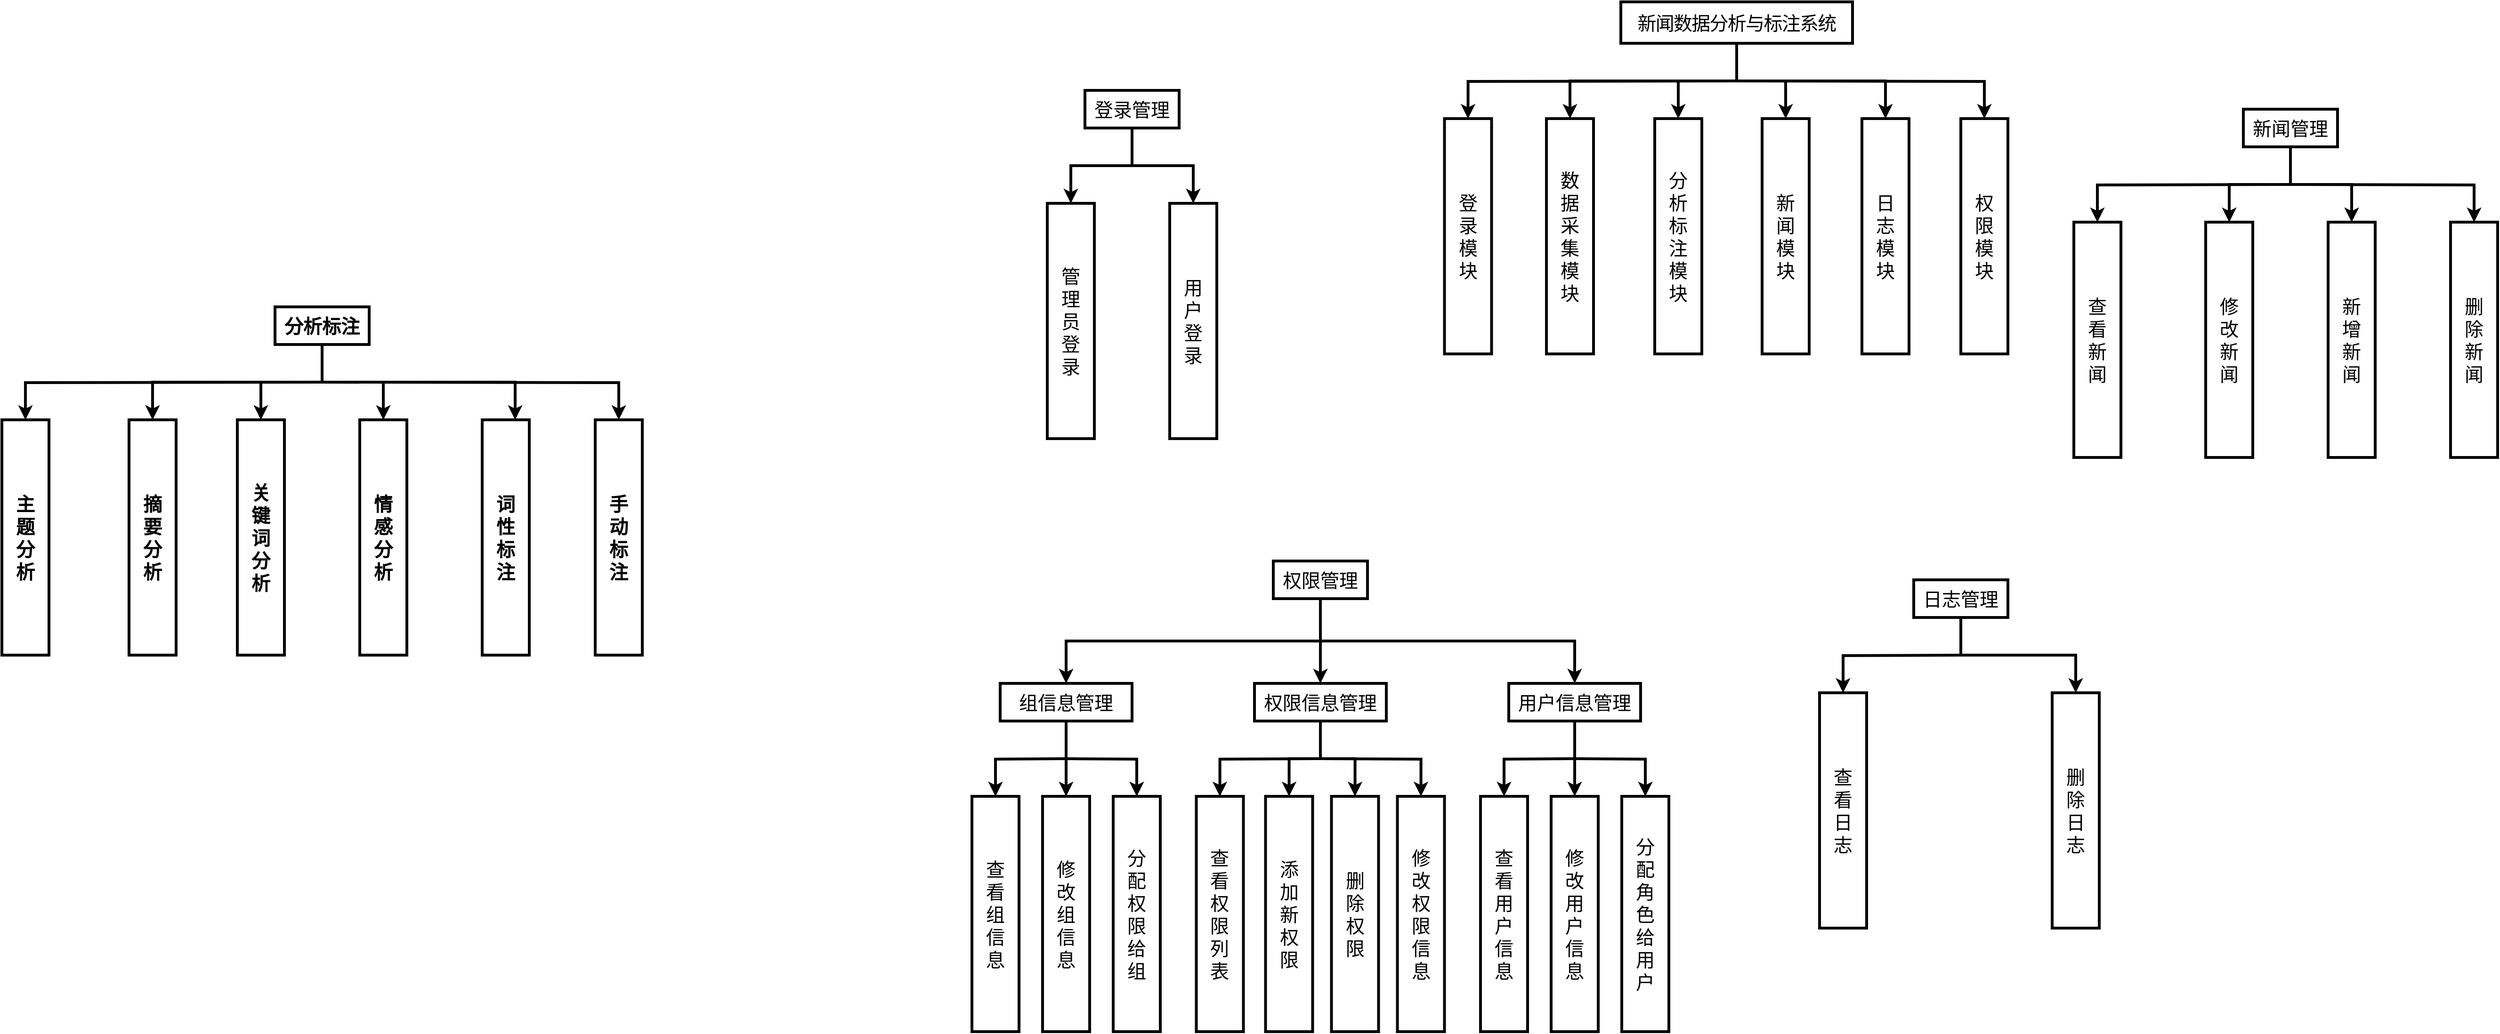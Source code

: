 <mxfile version="26.2.14">
  <diagram name="第 1 页" id="wNZx7SyFyyRfFWTo70jK">
    <mxGraphModel dx="2608" dy="694" grid="0" gridSize="10" guides="1" tooltips="1" connect="1" arrows="1" fold="1" page="0" pageScale="1" pageWidth="827" pageHeight="1169" math="0" shadow="0">
      <root>
        <mxCell id="0" />
        <mxCell id="1" parent="0" />
        <mxCell id="DOAJAbYyy1WLWtL5gkmH-6" style="edgeStyle=orthogonalEdgeStyle;rounded=0;orthogonalLoop=1;jettySize=auto;html=1;entryX=0.5;entryY=0;entryDx=0;entryDy=0;strokeWidth=3;fontSize=20;" parent="1" target="DOAJAbYyy1WLWtL5gkmH-3" edge="1">
          <mxGeometry relative="1" as="geometry">
            <mxPoint x="440" y="250" as="sourcePoint" />
          </mxGeometry>
        </mxCell>
        <mxCell id="DOAJAbYyy1WLWtL5gkmH-7" style="edgeStyle=orthogonalEdgeStyle;rounded=0;orthogonalLoop=1;jettySize=auto;html=1;entryX=0.5;entryY=0;entryDx=0;entryDy=0;strokeWidth=3;fontSize=20;" parent="1" source="DOAJAbYyy1WLWtL5gkmH-1" target="DOAJAbYyy1WLWtL5gkmH-2" edge="1">
          <mxGeometry relative="1" as="geometry" />
        </mxCell>
        <mxCell id="DOAJAbYyy1WLWtL5gkmH-9" style="edgeStyle=orthogonalEdgeStyle;rounded=0;orthogonalLoop=1;jettySize=auto;html=1;entryX=0.5;entryY=0;entryDx=0;entryDy=0;strokeWidth=3;fontSize=20;" parent="1" target="DOAJAbYyy1WLWtL5gkmH-5" edge="1">
          <mxGeometry relative="1" as="geometry">
            <mxPoint x="440" y="250" as="sourcePoint" />
          </mxGeometry>
        </mxCell>
        <mxCell id="2Rs48mxPkC5bB08ID7a5-3" style="edgeStyle=orthogonalEdgeStyle;rounded=0;orthogonalLoop=1;jettySize=auto;html=1;exitX=0.5;exitY=1;exitDx=0;exitDy=0;strokeWidth=3;fontSize=20;" parent="1" source="DOAJAbYyy1WLWtL5gkmH-1" target="2Rs48mxPkC5bB08ID7a5-1" edge="1">
          <mxGeometry relative="1" as="geometry" />
        </mxCell>
        <mxCell id="2Rs48mxPkC5bB08ID7a5-4" style="edgeStyle=orthogonalEdgeStyle;rounded=0;orthogonalLoop=1;jettySize=auto;html=1;entryX=0.5;entryY=0;entryDx=0;entryDy=0;exitX=0.5;exitY=1;exitDx=0;exitDy=0;strokeWidth=3;fontSize=20;" parent="1" source="DOAJAbYyy1WLWtL5gkmH-1" target="DOAJAbYyy1WLWtL5gkmH-4" edge="1">
          <mxGeometry relative="1" as="geometry" />
        </mxCell>
        <mxCell id="2Rs48mxPkC5bB08ID7a5-6" style="edgeStyle=orthogonalEdgeStyle;rounded=0;orthogonalLoop=1;jettySize=auto;html=1;entryX=0.5;entryY=0;entryDx=0;entryDy=0;strokeWidth=3;fontSize=20;" parent="1" source="DOAJAbYyy1WLWtL5gkmH-1" target="2Rs48mxPkC5bB08ID7a5-5" edge="1">
          <mxGeometry relative="1" as="geometry" />
        </mxCell>
        <mxCell id="DOAJAbYyy1WLWtL5gkmH-1" value="&lt;span style=&quot;text-align: start; line-height: 24px; font-family: SimHei; letter-spacing: -0.65pt;&quot; lang=&quot;ZH-CN&quot;&gt;&lt;font&gt;新闻数据分析与标注系统&lt;/font&gt;&lt;/span&gt;&lt;span style=&quot;text-align: start;&quot;&gt;&lt;/span&gt;" style="whiteSpace=wrap;html=1;align=center;strokeWidth=3;fontSize=20;" parent="1" vertex="1">
          <mxGeometry x="319" y="166" width="246" height="44" as="geometry" />
        </mxCell>
        <mxCell id="DOAJAbYyy1WLWtL5gkmH-2" value="&lt;div&gt;分&lt;/div&gt;&lt;div&gt;析&lt;/div&gt;&lt;div&gt;标&lt;/div&gt;&lt;div&gt;注&lt;/div&gt;&lt;div&gt;模&lt;/div&gt;&lt;div&gt;块&lt;/div&gt;" style="whiteSpace=wrap;html=1;align=center;strokeWidth=3;fontSize=20;" parent="1" vertex="1">
          <mxGeometry x="355" y="290" width="50" height="250" as="geometry" />
        </mxCell>
        <mxCell id="DOAJAbYyy1WLWtL5gkmH-3" value="&lt;div&gt;&lt;span style=&quot;background-color: transparent; color: light-dark(rgb(0, 0, 0), rgb(255, 255, 255));&quot;&gt;登&lt;/span&gt;&lt;/div&gt;&lt;div&gt;录&lt;/div&gt;&lt;div&gt;&lt;span style=&quot;background-color: transparent; color: light-dark(rgb(0, 0, 0), rgb(255, 255, 255));&quot;&gt;模&lt;/span&gt;&lt;/div&gt;&lt;div&gt;&lt;span style=&quot;background-color: transparent; color: light-dark(rgb(0, 0, 0), rgb(255, 255, 255));&quot;&gt;块&lt;/span&gt;&lt;/div&gt;" style="whiteSpace=wrap;html=1;align=center;strokeWidth=3;fontSize=20;" parent="1" vertex="1">
          <mxGeometry x="131.75" y="290" width="50" height="250" as="geometry" />
        </mxCell>
        <mxCell id="DOAJAbYyy1WLWtL5gkmH-4" value="日&lt;div&gt;志&lt;/div&gt;&lt;div&gt;模&lt;/div&gt;&lt;div&gt;块&lt;/div&gt;" style="whiteSpace=wrap;html=1;align=center;strokeWidth=3;fontSize=20;" parent="1" vertex="1">
          <mxGeometry x="575" y="290" width="50" height="250" as="geometry" />
        </mxCell>
        <mxCell id="DOAJAbYyy1WLWtL5gkmH-5" value="权&lt;div&gt;限&lt;/div&gt;&lt;div&gt;&lt;span style=&quot;background-color: transparent; color: light-dark(rgb(0, 0, 0), rgb(255, 255, 255));&quot;&gt;模&lt;/span&gt;&lt;/div&gt;&lt;div&gt;&lt;span style=&quot;background-color: transparent; color: light-dark(rgb(0, 0, 0), rgb(255, 255, 255));&quot;&gt;块&lt;/span&gt;&lt;/div&gt;" style="whiteSpace=wrap;html=1;align=center;strokeWidth=3;fontSize=20;" parent="1" vertex="1">
          <mxGeometry x="680" y="290" width="50" height="250" as="geometry" />
        </mxCell>
        <mxCell id="DOAJAbYyy1WLWtL5gkmH-11" style="edgeStyle=orthogonalEdgeStyle;rounded=0;orthogonalLoop=1;jettySize=auto;html=1;entryX=0.5;entryY=0;entryDx=0;entryDy=0;strokeWidth=3;fontSize=20;" parent="1" source="DOAJAbYyy1WLWtL5gkmH-14" target="DOAJAbYyy1WLWtL5gkmH-15" edge="1">
          <mxGeometry relative="1" as="geometry" />
        </mxCell>
        <mxCell id="DOAJAbYyy1WLWtL5gkmH-12" style="edgeStyle=orthogonalEdgeStyle;rounded=0;orthogonalLoop=1;jettySize=auto;html=1;entryX=0.5;entryY=0;entryDx=0;entryDy=0;strokeWidth=3;fontSize=20;" parent="1" source="DOAJAbYyy1WLWtL5gkmH-14" target="DOAJAbYyy1WLWtL5gkmH-17" edge="1">
          <mxGeometry relative="1" as="geometry" />
        </mxCell>
        <mxCell id="DOAJAbYyy1WLWtL5gkmH-14" value="登录管理" style="whiteSpace=wrap;html=1;align=center;strokeWidth=3;fontSize=20;" parent="1" vertex="1">
          <mxGeometry x="-250" y="260" width="100" height="40" as="geometry" />
        </mxCell>
        <mxCell id="DOAJAbYyy1WLWtL5gkmH-15" value="管&lt;div&gt;理&lt;/div&gt;&lt;div&gt;员&lt;/div&gt;&lt;div&gt;登&lt;/div&gt;&lt;div&gt;录&lt;/div&gt;" style="whiteSpace=wrap;html=1;align=center;strokeWidth=3;fontSize=20;" parent="1" vertex="1">
          <mxGeometry x="-290" y="380" width="50" height="250" as="geometry" />
        </mxCell>
        <mxCell id="DOAJAbYyy1WLWtL5gkmH-17" value="用&lt;div&gt;户&lt;/div&gt;&lt;div&gt;登&lt;/div&gt;&lt;div&gt;录&lt;/div&gt;" style="whiteSpace=wrap;html=1;align=center;strokeWidth=3;fontSize=20;" parent="1" vertex="1">
          <mxGeometry x="-160" y="380" width="50" height="250" as="geometry" />
        </mxCell>
        <mxCell id="DOAJAbYyy1WLWtL5gkmH-56" style="edgeStyle=orthogonalEdgeStyle;rounded=0;orthogonalLoop=1;jettySize=auto;html=1;entryX=0.5;entryY=0;entryDx=0;entryDy=0;strokeWidth=3;fontSize=20;" parent="1" target="DOAJAbYyy1WLWtL5gkmH-62" edge="1">
          <mxGeometry relative="1" as="geometry">
            <mxPoint x="-270" y="970" as="sourcePoint" />
          </mxGeometry>
        </mxCell>
        <mxCell id="DOAJAbYyy1WLWtL5gkmH-57" style="edgeStyle=orthogonalEdgeStyle;rounded=0;orthogonalLoop=1;jettySize=auto;html=1;entryX=0.5;entryY=0;entryDx=0;entryDy=0;strokeWidth=3;fontSize=20;" parent="1" source="DOAJAbYyy1WLWtL5gkmH-60" target="DOAJAbYyy1WLWtL5gkmH-61" edge="1">
          <mxGeometry relative="1" as="geometry" />
        </mxCell>
        <mxCell id="DOAJAbYyy1WLWtL5gkmH-59" style="edgeStyle=orthogonalEdgeStyle;rounded=0;orthogonalLoop=1;jettySize=auto;html=1;entryX=0.5;entryY=0;entryDx=0;entryDy=0;strokeWidth=3;fontSize=20;" parent="1" target="DOAJAbYyy1WLWtL5gkmH-64" edge="1">
          <mxGeometry relative="1" as="geometry">
            <mxPoint x="-270" y="970" as="sourcePoint" />
          </mxGeometry>
        </mxCell>
        <mxCell id="DOAJAbYyy1WLWtL5gkmH-60" value="组信息管理" style="whiteSpace=wrap;html=1;align=center;strokeWidth=3;fontSize=20;" parent="1" vertex="1">
          <mxGeometry x="-340" y="890" width="140" height="40" as="geometry" />
        </mxCell>
        <mxCell id="DOAJAbYyy1WLWtL5gkmH-61" value="修&lt;div&gt;改&lt;/div&gt;&lt;div&gt;组&lt;/div&gt;&lt;div&gt;信&lt;/div&gt;&lt;div&gt;息&lt;/div&gt;" style="whiteSpace=wrap;html=1;align=center;strokeWidth=3;fontSize=20;" parent="1" vertex="1">
          <mxGeometry x="-295" y="1010" width="50" height="250" as="geometry" />
        </mxCell>
        <mxCell id="DOAJAbYyy1WLWtL5gkmH-62" value="&lt;div&gt;查&lt;/div&gt;&lt;div&gt;看&lt;/div&gt;&lt;div&gt;组&lt;/div&gt;&lt;div&gt;信&lt;/div&gt;&lt;div&gt;息&lt;/div&gt;" style="whiteSpace=wrap;html=1;align=center;strokeWidth=3;fontSize=20;" parent="1" vertex="1">
          <mxGeometry x="-370" y="1010" width="50" height="250" as="geometry" />
        </mxCell>
        <mxCell id="DOAJAbYyy1WLWtL5gkmH-64" value="分&lt;div&gt;配&lt;/div&gt;&lt;div&gt;权&lt;/div&gt;&lt;div&gt;限&lt;/div&gt;&lt;div&gt;给&lt;/div&gt;&lt;div&gt;组&lt;/div&gt;" style="whiteSpace=wrap;html=1;align=center;strokeWidth=3;fontSize=20;" parent="1" vertex="1">
          <mxGeometry x="-220" y="1010" width="50" height="250" as="geometry" />
        </mxCell>
        <mxCell id="DOAJAbYyy1WLWtL5gkmH-65" style="edgeStyle=orthogonalEdgeStyle;rounded=0;orthogonalLoop=1;jettySize=auto;html=1;entryX=0.5;entryY=0;entryDx=0;entryDy=0;strokeWidth=3;fontSize=20;" parent="1" target="DOAJAbYyy1WLWtL5gkmH-71" edge="1">
          <mxGeometry relative="1" as="geometry">
            <mxPoint x="270" y="970" as="sourcePoint" />
          </mxGeometry>
        </mxCell>
        <mxCell id="DOAJAbYyy1WLWtL5gkmH-66" style="edgeStyle=orthogonalEdgeStyle;rounded=0;orthogonalLoop=1;jettySize=auto;html=1;entryX=0.5;entryY=0;entryDx=0;entryDy=0;strokeWidth=3;fontSize=20;" parent="1" source="DOAJAbYyy1WLWtL5gkmH-69" target="DOAJAbYyy1WLWtL5gkmH-70" edge="1">
          <mxGeometry relative="1" as="geometry" />
        </mxCell>
        <mxCell id="DOAJAbYyy1WLWtL5gkmH-68" style="edgeStyle=orthogonalEdgeStyle;rounded=0;orthogonalLoop=1;jettySize=auto;html=1;entryX=0.5;entryY=0;entryDx=0;entryDy=0;strokeWidth=3;fontSize=20;" parent="1" target="DOAJAbYyy1WLWtL5gkmH-73" edge="1">
          <mxGeometry relative="1" as="geometry">
            <mxPoint x="270" y="970" as="sourcePoint" />
          </mxGeometry>
        </mxCell>
        <mxCell id="DOAJAbYyy1WLWtL5gkmH-69" value="用户信息管理" style="whiteSpace=wrap;html=1;align=center;strokeWidth=3;fontSize=20;" parent="1" vertex="1">
          <mxGeometry x="200" y="890" width="140" height="40" as="geometry" />
        </mxCell>
        <mxCell id="DOAJAbYyy1WLWtL5gkmH-70" value="修&lt;div&gt;改&lt;/div&gt;&lt;div&gt;用&lt;/div&gt;&lt;div&gt;户&lt;/div&gt;&lt;div&gt;信&lt;/div&gt;&lt;div&gt;息&lt;/div&gt;" style="whiteSpace=wrap;html=1;align=center;strokeWidth=3;fontSize=20;" parent="1" vertex="1">
          <mxGeometry x="245" y="1010" width="50" height="250" as="geometry" />
        </mxCell>
        <mxCell id="DOAJAbYyy1WLWtL5gkmH-71" value="&lt;div&gt;查&lt;/div&gt;&lt;div&gt;看&lt;/div&gt;&lt;div&gt;用&lt;/div&gt;&lt;div&gt;户&lt;/div&gt;&lt;div&gt;信&lt;/div&gt;&lt;div&gt;息&lt;/div&gt;" style="whiteSpace=wrap;html=1;align=center;strokeWidth=3;fontSize=20;" parent="1" vertex="1">
          <mxGeometry x="170" y="1010" width="50" height="250" as="geometry" />
        </mxCell>
        <mxCell id="DOAJAbYyy1WLWtL5gkmH-73" value="分&lt;div&gt;配&lt;/div&gt;&lt;div&gt;角&lt;/div&gt;&lt;div&gt;色&lt;/div&gt;&lt;div&gt;给&lt;/div&gt;&lt;div&gt;用&lt;/div&gt;&lt;div&gt;户&lt;/div&gt;" style="whiteSpace=wrap;html=1;align=center;strokeWidth=3;fontSize=20;" parent="1" vertex="1">
          <mxGeometry x="320" y="1010" width="50" height="250" as="geometry" />
        </mxCell>
        <mxCell id="DOAJAbYyy1WLWtL5gkmH-74" style="edgeStyle=orthogonalEdgeStyle;rounded=0;orthogonalLoop=1;jettySize=auto;html=1;entryX=0.5;entryY=0;entryDx=0;entryDy=0;strokeWidth=3;fontSize=20;" parent="1" target="DOAJAbYyy1WLWtL5gkmH-80" edge="1">
          <mxGeometry relative="1" as="geometry">
            <mxPoint x="1.75" y="970" as="sourcePoint" />
          </mxGeometry>
        </mxCell>
        <mxCell id="DOAJAbYyy1WLWtL5gkmH-75" style="edgeStyle=orthogonalEdgeStyle;rounded=0;orthogonalLoop=1;jettySize=auto;html=1;entryX=0.5;entryY=0;entryDx=0;entryDy=0;strokeWidth=3;fontSize=20;" parent="1" source="DOAJAbYyy1WLWtL5gkmH-78" target="DOAJAbYyy1WLWtL5gkmH-79" edge="1">
          <mxGeometry relative="1" as="geometry" />
        </mxCell>
        <mxCell id="DOAJAbYyy1WLWtL5gkmH-76" style="edgeStyle=orthogonalEdgeStyle;rounded=0;orthogonalLoop=1;jettySize=auto;html=1;entryX=0.5;entryY=0;entryDx=0;entryDy=0;strokeWidth=3;fontSize=20;" parent="1" source="DOAJAbYyy1WLWtL5gkmH-78" target="DOAJAbYyy1WLWtL5gkmH-81" edge="1">
          <mxGeometry relative="1" as="geometry" />
        </mxCell>
        <mxCell id="DOAJAbYyy1WLWtL5gkmH-77" style="edgeStyle=orthogonalEdgeStyle;rounded=0;orthogonalLoop=1;jettySize=auto;html=1;entryX=0.5;entryY=0;entryDx=0;entryDy=0;strokeWidth=3;fontSize=20;" parent="1" target="DOAJAbYyy1WLWtL5gkmH-82" edge="1">
          <mxGeometry relative="1" as="geometry">
            <mxPoint x="1.75" y="970" as="sourcePoint" />
          </mxGeometry>
        </mxCell>
        <mxCell id="DOAJAbYyy1WLWtL5gkmH-78" value="权限信息管理" style="whiteSpace=wrap;html=1;align=center;strokeWidth=3;fontSize=20;" parent="1" vertex="1">
          <mxGeometry x="-70" y="890" width="140" height="40" as="geometry" />
        </mxCell>
        <mxCell id="DOAJAbYyy1WLWtL5gkmH-79" value="添&lt;div&gt;加&lt;/div&gt;&lt;div&gt;新&lt;/div&gt;&lt;div&gt;权&lt;/div&gt;&lt;div&gt;限&lt;/div&gt;" style="whiteSpace=wrap;html=1;align=center;strokeWidth=3;fontSize=20;" parent="1" vertex="1">
          <mxGeometry x="-58.25" y="1010" width="50" height="250" as="geometry" />
        </mxCell>
        <mxCell id="DOAJAbYyy1WLWtL5gkmH-80" value="&lt;div&gt;查&lt;/div&gt;&lt;div&gt;看&lt;/div&gt;&lt;div&gt;权&lt;/div&gt;&lt;div&gt;限&lt;/div&gt;&lt;div&gt;列&lt;/div&gt;&lt;div&gt;表&lt;/div&gt;" style="whiteSpace=wrap;html=1;align=center;strokeWidth=3;fontSize=20;" parent="1" vertex="1">
          <mxGeometry x="-131.75" y="1010" width="50" height="250" as="geometry" />
        </mxCell>
        <mxCell id="DOAJAbYyy1WLWtL5gkmH-81" value="删&lt;div&gt;除&lt;/div&gt;&lt;div&gt;权&lt;/div&gt;&lt;div&gt;限&lt;/div&gt;" style="whiteSpace=wrap;html=1;align=center;strokeWidth=3;fontSize=20;" parent="1" vertex="1">
          <mxGeometry x="11.75" y="1010" width="50" height="250" as="geometry" />
        </mxCell>
        <mxCell id="DOAJAbYyy1WLWtL5gkmH-82" value="修&lt;div&gt;改&lt;/div&gt;&lt;div&gt;权&lt;/div&gt;&lt;div&gt;限&lt;/div&gt;&lt;div&gt;信&lt;/div&gt;&lt;div&gt;息&lt;/div&gt;" style="whiteSpace=wrap;html=1;align=center;strokeWidth=3;fontSize=20;" parent="1" vertex="1">
          <mxGeometry x="81.75" y="1010" width="50" height="250" as="geometry" />
        </mxCell>
        <mxCell id="DOAJAbYyy1WLWtL5gkmH-84" style="edgeStyle=orthogonalEdgeStyle;rounded=0;orthogonalLoop=1;jettySize=auto;html=1;entryX=0.5;entryY=0;entryDx=0;entryDy=0;exitX=0.5;exitY=1;exitDx=0;exitDy=0;strokeWidth=3;fontSize=20;" parent="1" source="DOAJAbYyy1WLWtL5gkmH-83" target="DOAJAbYyy1WLWtL5gkmH-60" edge="1">
          <mxGeometry relative="1" as="geometry" />
        </mxCell>
        <mxCell id="DOAJAbYyy1WLWtL5gkmH-85" style="edgeStyle=orthogonalEdgeStyle;rounded=0;orthogonalLoop=1;jettySize=auto;html=1;exitX=0.5;exitY=1;exitDx=0;exitDy=0;strokeWidth=3;fontSize=20;" parent="1" source="DOAJAbYyy1WLWtL5gkmH-83" target="DOAJAbYyy1WLWtL5gkmH-69" edge="1">
          <mxGeometry relative="1" as="geometry" />
        </mxCell>
        <mxCell id="DOAJAbYyy1WLWtL5gkmH-87" style="rounded=0;orthogonalLoop=1;jettySize=auto;html=1;entryX=0.5;entryY=0;entryDx=0;entryDy=0;strokeWidth=3;fontSize=20;" parent="1" source="DOAJAbYyy1WLWtL5gkmH-83" target="DOAJAbYyy1WLWtL5gkmH-78" edge="1">
          <mxGeometry relative="1" as="geometry" />
        </mxCell>
        <mxCell id="DOAJAbYyy1WLWtL5gkmH-83" value="权限管理" style="whiteSpace=wrap;html=1;align=center;strokeWidth=3;fontSize=20;" parent="1" vertex="1">
          <mxGeometry x="-50" y="760" width="100" height="40" as="geometry" />
        </mxCell>
        <mxCell id="DOAJAbYyy1WLWtL5gkmH-88" style="edgeStyle=orthogonalEdgeStyle;rounded=0;orthogonalLoop=1;jettySize=auto;html=1;entryX=0.5;entryY=0;entryDx=0;entryDy=0;strokeWidth=3;fontSize=20;" parent="1" target="DOAJAbYyy1WLWtL5gkmH-94" edge="1">
          <mxGeometry relative="1" as="geometry">
            <mxPoint x="680" y="860" as="sourcePoint" />
          </mxGeometry>
        </mxCell>
        <mxCell id="DOAJAbYyy1WLWtL5gkmH-89" style="edgeStyle=orthogonalEdgeStyle;rounded=0;orthogonalLoop=1;jettySize=auto;html=1;entryX=0.5;entryY=0;entryDx=0;entryDy=0;exitX=0.5;exitY=1;exitDx=0;exitDy=0;strokeWidth=3;fontSize=20;" parent="1" source="DOAJAbYyy1WLWtL5gkmH-92" target="DOAJAbYyy1WLWtL5gkmH-93" edge="1">
          <mxGeometry relative="1" as="geometry" />
        </mxCell>
        <mxCell id="DOAJAbYyy1WLWtL5gkmH-92" value="日志管理" style="whiteSpace=wrap;html=1;align=center;strokeWidth=3;fontSize=20;" parent="1" vertex="1">
          <mxGeometry x="630" y="780" width="100" height="40" as="geometry" />
        </mxCell>
        <mxCell id="DOAJAbYyy1WLWtL5gkmH-93" value="删&lt;div&gt;除&lt;/div&gt;&lt;div&gt;日&lt;/div&gt;&lt;div&gt;志&lt;/div&gt;" style="whiteSpace=wrap;html=1;align=center;strokeWidth=3;fontSize=20;" parent="1" vertex="1">
          <mxGeometry x="777" y="900" width="50" height="250" as="geometry" />
        </mxCell>
        <mxCell id="DOAJAbYyy1WLWtL5gkmH-94" value="&lt;div&gt;查&lt;/div&gt;&lt;div&gt;看&lt;/div&gt;&lt;div&gt;日&lt;/div&gt;&lt;div&gt;志&lt;/div&gt;" style="whiteSpace=wrap;html=1;align=center;strokeWidth=3;fontSize=20;" parent="1" vertex="1">
          <mxGeometry x="530" y="900" width="50" height="250" as="geometry" />
        </mxCell>
        <mxCell id="DOAJAbYyy1WLWtL5gkmH-97" style="edgeStyle=orthogonalEdgeStyle;rounded=0;orthogonalLoop=1;jettySize=auto;html=1;entryX=0.5;entryY=0;entryDx=0;entryDy=0;strokeWidth=3;fontSize=20;" parent="1" target="DOAJAbYyy1WLWtL5gkmH-103" edge="1">
          <mxGeometry relative="1" as="geometry">
            <mxPoint x="1030" y="360" as="sourcePoint" />
          </mxGeometry>
        </mxCell>
        <mxCell id="DOAJAbYyy1WLWtL5gkmH-98" style="edgeStyle=orthogonalEdgeStyle;rounded=0;orthogonalLoop=1;jettySize=auto;html=1;entryX=0.5;entryY=0;entryDx=0;entryDy=0;strokeWidth=3;fontSize=20;" parent="1" source="DOAJAbYyy1WLWtL5gkmH-101" target="DOAJAbYyy1WLWtL5gkmH-102" edge="1">
          <mxGeometry relative="1" as="geometry" />
        </mxCell>
        <mxCell id="DOAJAbYyy1WLWtL5gkmH-99" style="edgeStyle=orthogonalEdgeStyle;rounded=0;orthogonalLoop=1;jettySize=auto;html=1;entryX=0.5;entryY=0;entryDx=0;entryDy=0;strokeWidth=3;fontSize=20;" parent="1" source="DOAJAbYyy1WLWtL5gkmH-101" target="DOAJAbYyy1WLWtL5gkmH-104" edge="1">
          <mxGeometry relative="1" as="geometry" />
        </mxCell>
        <mxCell id="DOAJAbYyy1WLWtL5gkmH-100" style="edgeStyle=orthogonalEdgeStyle;rounded=0;orthogonalLoop=1;jettySize=auto;html=1;entryX=0.5;entryY=0;entryDx=0;entryDy=0;strokeWidth=3;fontSize=20;" parent="1" target="DOAJAbYyy1WLWtL5gkmH-105" edge="1">
          <mxGeometry relative="1" as="geometry">
            <mxPoint x="1030" y="360" as="sourcePoint" />
          </mxGeometry>
        </mxCell>
        <mxCell id="DOAJAbYyy1WLWtL5gkmH-101" value="新闻管理" style="whiteSpace=wrap;html=1;align=center;strokeWidth=3;fontSize=20;" parent="1" vertex="1">
          <mxGeometry x="980" y="280" width="100" height="40" as="geometry" />
        </mxCell>
        <mxCell id="DOAJAbYyy1WLWtL5gkmH-102" value="修&lt;div&gt;改&lt;/div&gt;&lt;div&gt;新&lt;/div&gt;&lt;div&gt;闻&lt;/div&gt;" style="whiteSpace=wrap;html=1;align=center;strokeWidth=3;fontSize=20;" parent="1" vertex="1">
          <mxGeometry x="940" y="400" width="50" height="250" as="geometry" />
        </mxCell>
        <mxCell id="DOAJAbYyy1WLWtL5gkmH-103" value="&lt;div&gt;查&lt;/div&gt;&lt;div&gt;看&lt;/div&gt;&lt;div&gt;新&lt;/div&gt;&lt;div&gt;闻&lt;/div&gt;" style="whiteSpace=wrap;html=1;align=center;strokeWidth=3;fontSize=20;" parent="1" vertex="1">
          <mxGeometry x="800" y="400" width="50" height="250" as="geometry" />
        </mxCell>
        <mxCell id="DOAJAbYyy1WLWtL5gkmH-104" value="新&lt;div&gt;增&lt;/div&gt;&lt;div&gt;新&lt;/div&gt;&lt;div&gt;闻&lt;/div&gt;" style="whiteSpace=wrap;html=1;align=center;strokeWidth=3;fontSize=20;" parent="1" vertex="1">
          <mxGeometry x="1070" y="400" width="50" height="250" as="geometry" />
        </mxCell>
        <mxCell id="DOAJAbYyy1WLWtL5gkmH-105" value="删&lt;div&gt;除&lt;/div&gt;&lt;div&gt;新&lt;/div&gt;&lt;div&gt;闻&lt;/div&gt;" style="whiteSpace=wrap;html=1;align=center;strokeWidth=3;fontSize=20;" parent="1" vertex="1">
          <mxGeometry x="1200" y="400" width="50" height="250" as="geometry" />
        </mxCell>
        <mxCell id="tvbMSQ5SA4LCNX8znJJP-1" style="edgeStyle=orthogonalEdgeStyle;rounded=0;orthogonalLoop=1;jettySize=auto;html=1;entryX=0.5;entryY=0;entryDx=0;entryDy=0;fontSize=20;fontStyle=1;strokeWidth=3;" parent="1" target="tvbMSQ5SA4LCNX8znJJP-7" edge="1">
          <mxGeometry relative="1" as="geometry">
            <mxPoint x="-1060" y="570" as="sourcePoint" />
          </mxGeometry>
        </mxCell>
        <mxCell id="tvbMSQ5SA4LCNX8znJJP-2" style="edgeStyle=orthogonalEdgeStyle;rounded=0;orthogonalLoop=1;jettySize=auto;html=1;entryX=0.5;entryY=0;entryDx=0;entryDy=0;fontSize=20;fontStyle=1;strokeWidth=3;" parent="1" source="tvbMSQ5SA4LCNX8znJJP-5" target="tvbMSQ5SA4LCNX8znJJP-6" edge="1">
          <mxGeometry relative="1" as="geometry" />
        </mxCell>
        <mxCell id="tvbMSQ5SA4LCNX8znJJP-3" style="edgeStyle=orthogonalEdgeStyle;rounded=0;orthogonalLoop=1;jettySize=auto;html=1;entryX=0.5;entryY=0;entryDx=0;entryDy=0;fontSize=20;fontStyle=1;strokeWidth=3;" parent="1" source="tvbMSQ5SA4LCNX8znJJP-5" target="tvbMSQ5SA4LCNX8znJJP-8" edge="1">
          <mxGeometry relative="1" as="geometry" />
        </mxCell>
        <mxCell id="tvbMSQ5SA4LCNX8znJJP-4" style="edgeStyle=orthogonalEdgeStyle;rounded=0;orthogonalLoop=1;jettySize=auto;html=1;entryX=0.5;entryY=0;entryDx=0;entryDy=0;fontSize=20;fontStyle=1;strokeWidth=3;" parent="1" target="tvbMSQ5SA4LCNX8znJJP-9" edge="1">
          <mxGeometry relative="1" as="geometry">
            <mxPoint x="-1060" y="570" as="sourcePoint" />
          </mxGeometry>
        </mxCell>
        <mxCell id="tvbMSQ5SA4LCNX8znJJP-12" style="edgeStyle=orthogonalEdgeStyle;rounded=0;orthogonalLoop=1;jettySize=auto;html=1;entryX=0.5;entryY=0;entryDx=0;entryDy=0;fontSize=20;fontStyle=1;strokeWidth=3;" parent="1" source="tvbMSQ5SA4LCNX8znJJP-5" target="tvbMSQ5SA4LCNX8znJJP-10" edge="1">
          <mxGeometry relative="1" as="geometry">
            <Array as="points">
              <mxPoint x="-1060" y="570" />
              <mxPoint x="-1240" y="570" />
            </Array>
          </mxGeometry>
        </mxCell>
        <mxCell id="tvbMSQ5SA4LCNX8znJJP-13" style="edgeStyle=orthogonalEdgeStyle;rounded=0;orthogonalLoop=1;jettySize=auto;html=1;fontSize=20;fontStyle=1;strokeWidth=3;" parent="1" source="tvbMSQ5SA4LCNX8znJJP-5" target="tvbMSQ5SA4LCNX8znJJP-11" edge="1">
          <mxGeometry relative="1" as="geometry">
            <Array as="points">
              <mxPoint x="-1060" y="570" />
              <mxPoint x="-855" y="570" />
            </Array>
          </mxGeometry>
        </mxCell>
        <mxCell id="tvbMSQ5SA4LCNX8znJJP-5" value="分析标注" style="whiteSpace=wrap;html=1;align=center;fontSize=20;fontStyle=1;strokeWidth=3;" parent="1" vertex="1">
          <mxGeometry x="-1110" y="490" width="100" height="40" as="geometry" />
        </mxCell>
        <mxCell id="tvbMSQ5SA4LCNX8znJJP-6" value="关&lt;div&gt;键&lt;/div&gt;&lt;div&gt;词&lt;/div&gt;&lt;div&gt;&lt;span style=&quot;background-color: transparent; color: light-dark(rgb(0, 0, 0), rgb(255, 255, 255));&quot;&gt;分&lt;/span&gt;&lt;/div&gt;&lt;div&gt;&lt;span style=&quot;background-color: transparent; color: light-dark(rgb(0, 0, 0), rgb(255, 255, 255));&quot;&gt;析&lt;/span&gt;&lt;/div&gt;" style="whiteSpace=wrap;html=1;align=center;fontSize=20;fontStyle=1;strokeWidth=3;" parent="1" vertex="1">
          <mxGeometry x="-1150" y="610" width="50" height="250" as="geometry" />
        </mxCell>
        <mxCell id="tvbMSQ5SA4LCNX8znJJP-7" value="&lt;div&gt;主&lt;/div&gt;&lt;div&gt;题&lt;/div&gt;&lt;div&gt;分&lt;/div&gt;&lt;div&gt;析&lt;/div&gt;" style="whiteSpace=wrap;html=1;align=center;fontSize=20;fontStyle=1;strokeWidth=3;" parent="1" vertex="1">
          <mxGeometry x="-1400" y="610" width="50" height="250" as="geometry" />
        </mxCell>
        <mxCell id="tvbMSQ5SA4LCNX8znJJP-8" value="情&lt;div&gt;感&lt;/div&gt;&lt;div&gt;分&lt;/div&gt;&lt;div&gt;析&lt;/div&gt;" style="whiteSpace=wrap;html=1;align=center;fontSize=20;fontStyle=1;strokeWidth=3;" parent="1" vertex="1">
          <mxGeometry x="-1020" y="610" width="50" height="250" as="geometry" />
        </mxCell>
        <mxCell id="tvbMSQ5SA4LCNX8znJJP-9" value="手&lt;div&gt;动&lt;/div&gt;&lt;div&gt;标&lt;/div&gt;&lt;div&gt;注&lt;/div&gt;" style="whiteSpace=wrap;html=1;align=center;fontSize=20;fontStyle=1;strokeWidth=3;" parent="1" vertex="1">
          <mxGeometry x="-770" y="610" width="50" height="250" as="geometry" />
        </mxCell>
        <mxCell id="tvbMSQ5SA4LCNX8znJJP-10" value="摘&lt;div&gt;要&lt;/div&gt;&lt;div&gt;分&lt;/div&gt;&lt;div&gt;析&lt;/div&gt;" style="whiteSpace=wrap;html=1;align=center;fontSize=20;fontStyle=1;strokeWidth=3;" parent="1" vertex="1">
          <mxGeometry x="-1265" y="610" width="50" height="250" as="geometry" />
        </mxCell>
        <mxCell id="tvbMSQ5SA4LCNX8znJJP-11" value="词&lt;div&gt;性&lt;/div&gt;&lt;div&gt;标&lt;/div&gt;&lt;div&gt;注&lt;/div&gt;" style="whiteSpace=wrap;html=1;align=center;fontSize=20;fontStyle=1;strokeWidth=3;" parent="1" vertex="1">
          <mxGeometry x="-890" y="610" width="50" height="250" as="geometry" />
        </mxCell>
        <mxCell id="2Rs48mxPkC5bB08ID7a5-1" value="&lt;div&gt;数&lt;/div&gt;&lt;div&gt;据&lt;/div&gt;&lt;div&gt;采&lt;/div&gt;&lt;div&gt;集&lt;/div&gt;&lt;div&gt;模&lt;/div&gt;&lt;div&gt;块&lt;/div&gt;" style="whiteSpace=wrap;html=1;align=center;strokeWidth=3;fontSize=20;" parent="1" vertex="1">
          <mxGeometry x="240" y="290" width="50" height="250" as="geometry" />
        </mxCell>
        <mxCell id="2Rs48mxPkC5bB08ID7a5-5" value="&lt;div&gt;新&lt;div&gt;闻&lt;/div&gt;&lt;div&gt;模&lt;/div&gt;&lt;div&gt;块&lt;/div&gt;&lt;/div&gt;" style="whiteSpace=wrap;html=1;align=center;strokeWidth=3;fontSize=20;" parent="1" vertex="1">
          <mxGeometry x="469" y="290" width="50" height="250" as="geometry" />
        </mxCell>
      </root>
    </mxGraphModel>
  </diagram>
</mxfile>
